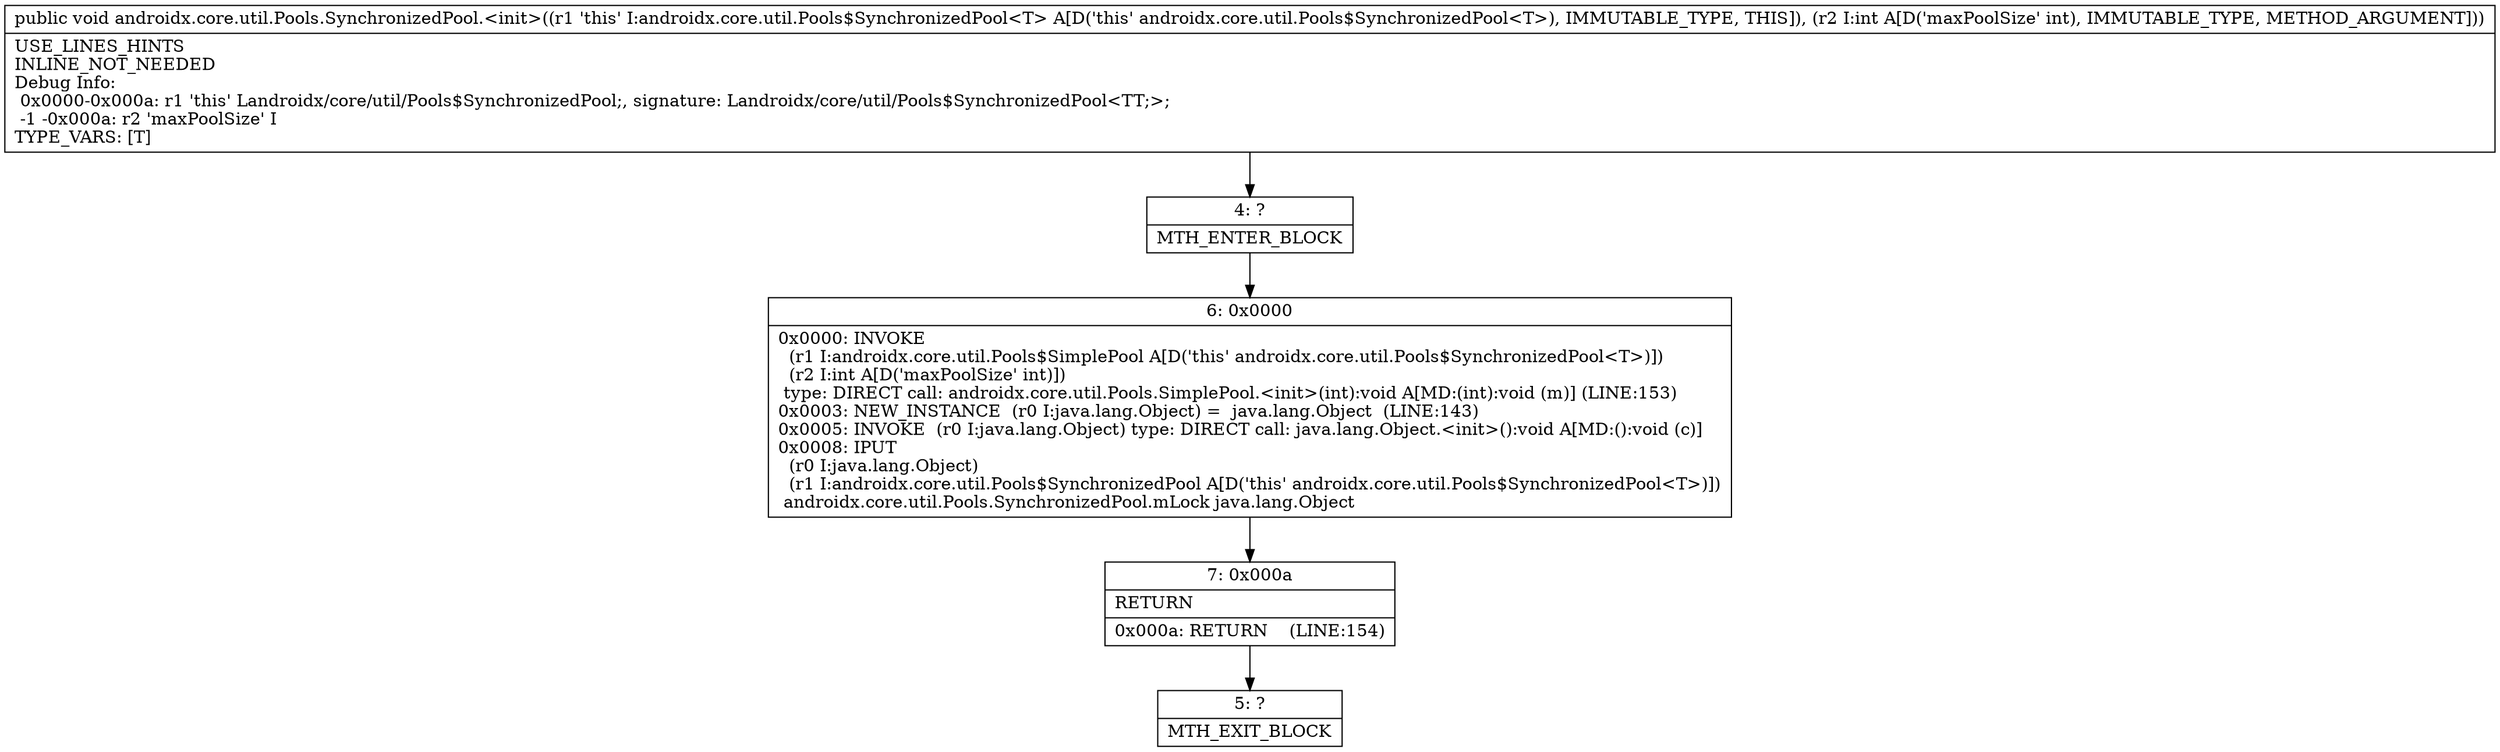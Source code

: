 digraph "CFG forandroidx.core.util.Pools.SynchronizedPool.\<init\>(I)V" {
Node_4 [shape=record,label="{4\:\ ?|MTH_ENTER_BLOCK\l}"];
Node_6 [shape=record,label="{6\:\ 0x0000|0x0000: INVOKE  \l  (r1 I:androidx.core.util.Pools$SimplePool A[D('this' androidx.core.util.Pools$SynchronizedPool\<T\>)])\l  (r2 I:int A[D('maxPoolSize' int)])\l type: DIRECT call: androidx.core.util.Pools.SimplePool.\<init\>(int):void A[MD:(int):void (m)] (LINE:153)\l0x0003: NEW_INSTANCE  (r0 I:java.lang.Object) =  java.lang.Object  (LINE:143)\l0x0005: INVOKE  (r0 I:java.lang.Object) type: DIRECT call: java.lang.Object.\<init\>():void A[MD:():void (c)]\l0x0008: IPUT  \l  (r0 I:java.lang.Object)\l  (r1 I:androidx.core.util.Pools$SynchronizedPool A[D('this' androidx.core.util.Pools$SynchronizedPool\<T\>)])\l androidx.core.util.Pools.SynchronizedPool.mLock java.lang.Object \l}"];
Node_7 [shape=record,label="{7\:\ 0x000a|RETURN\l|0x000a: RETURN    (LINE:154)\l}"];
Node_5 [shape=record,label="{5\:\ ?|MTH_EXIT_BLOCK\l}"];
MethodNode[shape=record,label="{public void androidx.core.util.Pools.SynchronizedPool.\<init\>((r1 'this' I:androidx.core.util.Pools$SynchronizedPool\<T\> A[D('this' androidx.core.util.Pools$SynchronizedPool\<T\>), IMMUTABLE_TYPE, THIS]), (r2 I:int A[D('maxPoolSize' int), IMMUTABLE_TYPE, METHOD_ARGUMENT]))  | USE_LINES_HINTS\lINLINE_NOT_NEEDED\lDebug Info:\l  0x0000\-0x000a: r1 'this' Landroidx\/core\/util\/Pools$SynchronizedPool;, signature: Landroidx\/core\/util\/Pools$SynchronizedPool\<TT;\>;\l  \-1 \-0x000a: r2 'maxPoolSize' I\lTYPE_VARS: [T]\l}"];
MethodNode -> Node_4;Node_4 -> Node_6;
Node_6 -> Node_7;
Node_7 -> Node_5;
}

